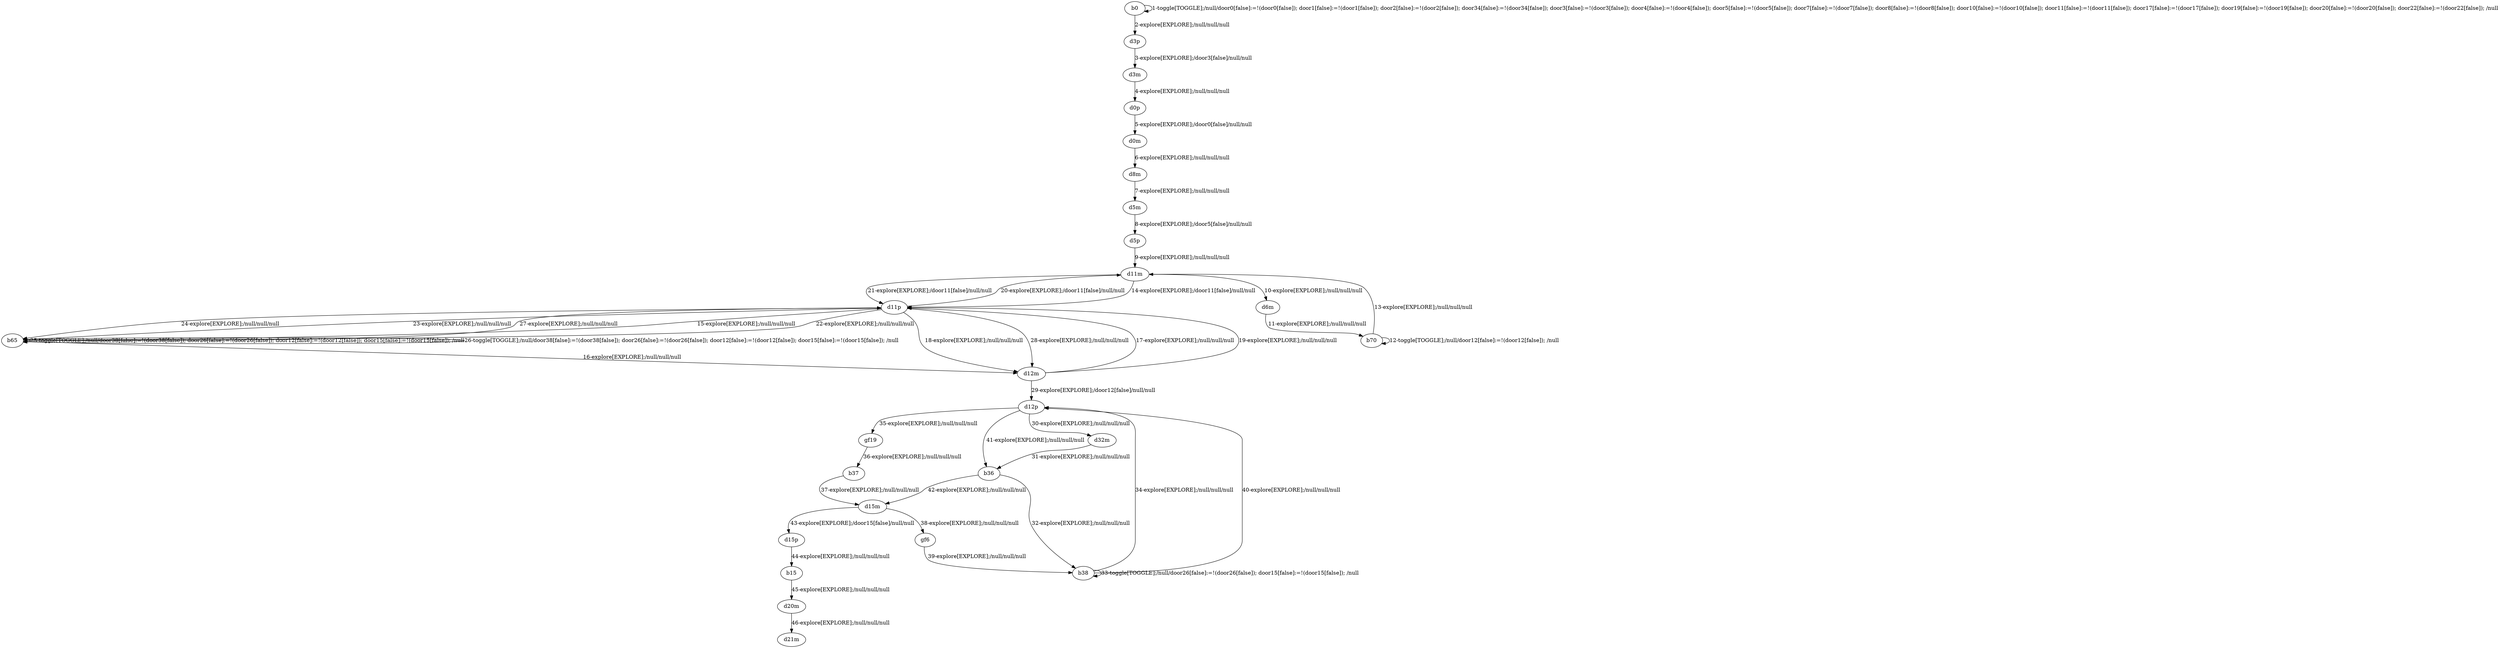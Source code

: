 # Total number of goals covered by this test: 1
# b65 --> d12m

digraph g {
"b0" -> "b0" [label = "1-toggle[TOGGLE];/null/door0[false]:=!(door0[false]); door1[false]:=!(door1[false]); door2[false]:=!(door2[false]); door34[false]:=!(door34[false]); door3[false]:=!(door3[false]); door4[false]:=!(door4[false]); door5[false]:=!(door5[false]); door7[false]:=!(door7[false]); door8[false]:=!(door8[false]); door10[false]:=!(door10[false]); door11[false]:=!(door11[false]); door17[false]:=!(door17[false]); door19[false]:=!(door19[false]); door20[false]:=!(door20[false]); door22[false]:=!(door22[false]); /null"];
"b0" -> "d3p" [label = "2-explore[EXPLORE];/null/null/null"];
"d3p" -> "d3m" [label = "3-explore[EXPLORE];/door3[false]/null/null"];
"d3m" -> "d0p" [label = "4-explore[EXPLORE];/null/null/null"];
"d0p" -> "d0m" [label = "5-explore[EXPLORE];/door0[false]/null/null"];
"d0m" -> "d8m" [label = "6-explore[EXPLORE];/null/null/null"];
"d8m" -> "d5m" [label = "7-explore[EXPLORE];/null/null/null"];
"d5m" -> "d5p" [label = "8-explore[EXPLORE];/door5[false]/null/null"];
"d5p" -> "d11m" [label = "9-explore[EXPLORE];/null/null/null"];
"d11m" -> "d6m" [label = "10-explore[EXPLORE];/null/null/null"];
"d6m" -> "b70" [label = "11-explore[EXPLORE];/null/null/null"];
"b70" -> "b70" [label = "12-toggle[TOGGLE];/null/door12[false]:=!(door12[false]); /null"];
"b70" -> "d11m" [label = "13-explore[EXPLORE];/null/null/null"];
"d11m" -> "d11p" [label = "14-explore[EXPLORE];/door11[false]/null/null"];
"d11p" -> "b65" [label = "15-explore[EXPLORE];/null/null/null"];
"b65" -> "d12m" [label = "16-explore[EXPLORE];/null/null/null"];
"d12m" -> "d11p" [label = "17-explore[EXPLORE];/null/null/null"];
"d11p" -> "d12m" [label = "18-explore[EXPLORE];/null/null/null"];
"d12m" -> "d11p" [label = "19-explore[EXPLORE];/null/null/null"];
"d11p" -> "d11m" [label = "20-explore[EXPLORE];/door11[false]/null/null"];
"d11m" -> "d11p" [label = "21-explore[EXPLORE];/door11[false]/null/null"];
"d11p" -> "b65" [label = "22-explore[EXPLORE];/null/null/null"];
"b65" -> "d11p" [label = "23-explore[EXPLORE];/null/null/null"];
"d11p" -> "b65" [label = "24-explore[EXPLORE];/null/null/null"];
"b65" -> "b65" [label = "25-toggle[TOGGLE];/null/door38[false]:=!(door38[false]); door26[false]:=!(door26[false]); door12[false]:=!(door12[false]); door15[false]:=!(door15[false]); /null"];
"b65" -> "b65" [label = "26-toggle[TOGGLE];/null/door38[false]:=!(door38[false]); door26[false]:=!(door26[false]); door12[false]:=!(door12[false]); door15[false]:=!(door15[false]); /null"];
"b65" -> "d11p" [label = "27-explore[EXPLORE];/null/null/null"];
"d11p" -> "d12m" [label = "28-explore[EXPLORE];/null/null/null"];
"d12m" -> "d12p" [label = "29-explore[EXPLORE];/door12[false]/null/null"];
"d12p" -> "d32m" [label = "30-explore[EXPLORE];/null/null/null"];
"d32m" -> "b36" [label = "31-explore[EXPLORE];/null/null/null"];
"b36" -> "b38" [label = "32-explore[EXPLORE];/null/null/null"];
"b38" -> "b38" [label = "33-toggle[TOGGLE];/null/door26[false]:=!(door26[false]); door15[false]:=!(door15[false]); /null"];
"b38" -> "d12p" [label = "34-explore[EXPLORE];/null/null/null"];
"d12p" -> "gf19" [label = "35-explore[EXPLORE];/null/null/null"];
"gf19" -> "b37" [label = "36-explore[EXPLORE];/null/null/null"];
"b37" -> "d15m" [label = "37-explore[EXPLORE];/null/null/null"];
"d15m" -> "gf6" [label = "38-explore[EXPLORE];/null/null/null"];
"gf6" -> "b38" [label = "39-explore[EXPLORE];/null/null/null"];
"b38" -> "d12p" [label = "40-explore[EXPLORE];/null/null/null"];
"d12p" -> "b36" [label = "41-explore[EXPLORE];/null/null/null"];
"b36" -> "d15m" [label = "42-explore[EXPLORE];/null/null/null"];
"d15m" -> "d15p" [label = "43-explore[EXPLORE];/door15[false]/null/null"];
"d15p" -> "b15" [label = "44-explore[EXPLORE];/null/null/null"];
"b15" -> "d20m" [label = "45-explore[EXPLORE];/null/null/null"];
"d20m" -> "d21m" [label = "46-explore[EXPLORE];/null/null/null"];
}